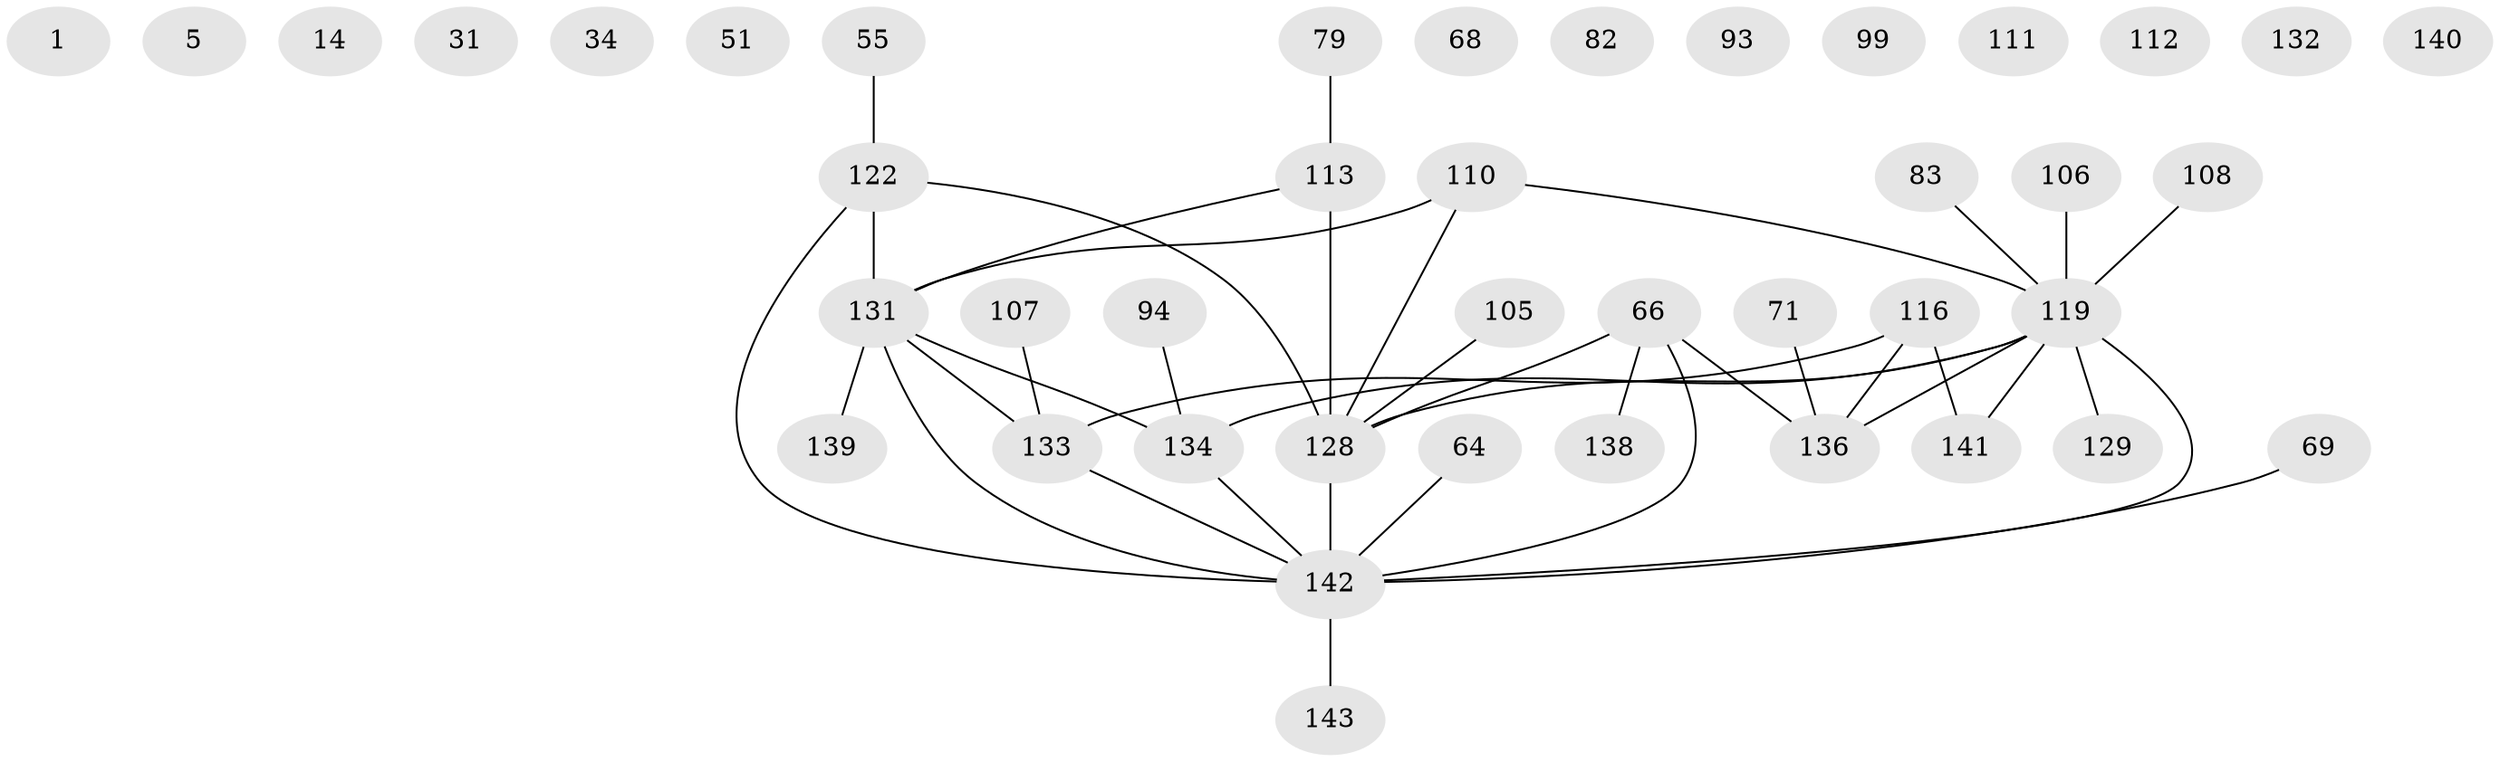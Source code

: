 // original degree distribution, {0: 0.09090909090909091, 2: 0.2937062937062937, 5: 0.06993006993006994, 1: 0.22377622377622378, 4: 0.13986013986013987, 3: 0.15384615384615385, 6: 0.027972027972027972}
// Generated by graph-tools (version 1.1) at 2025/42/03/04/25 21:42:18]
// undirected, 42 vertices, 40 edges
graph export_dot {
graph [start="1"]
  node [color=gray90,style=filled];
  1;
  5;
  14;
  31;
  34;
  51;
  55;
  64 [super="+4"];
  66 [super="+40"];
  68;
  69 [super="+37"];
  71;
  79;
  82;
  83 [super="+17"];
  93;
  94;
  99;
  105 [super="+89"];
  106 [super="+43"];
  107;
  108;
  110 [super="+101+78"];
  111;
  112;
  113 [super="+73"];
  116 [super="+23"];
  119 [super="+19+115"];
  122 [super="+7+47+75"];
  128 [super="+127+120+98"];
  129;
  131 [super="+130+25+8"];
  132 [super="+30"];
  133 [super="+61+84+109"];
  134 [super="+103+97"];
  136 [super="+54+46"];
  138;
  139 [super="+67"];
  140;
  141 [super="+135+118"];
  142 [super="+137+124+125"];
  143 [super="+126+123"];
  55 -- 122;
  64 -- 142;
  66 -- 142 [weight=5];
  66 -- 136 [weight=2];
  66 -- 138;
  66 -- 128;
  69 -- 142;
  71 -- 136;
  79 -- 113;
  83 -- 119;
  94 -- 134;
  105 -- 128;
  106 -- 119;
  107 -- 133;
  108 -- 119;
  110 -- 119 [weight=2];
  110 -- 128 [weight=2];
  110 -- 131;
  113 -- 131 [weight=2];
  113 -- 128 [weight=4];
  116 -- 136 [weight=2];
  116 -- 133 [weight=2];
  116 -- 141;
  119 -- 136;
  119 -- 134 [weight=3];
  119 -- 129;
  119 -- 128 [weight=2];
  119 -- 142 [weight=2];
  119 -- 141;
  122 -- 131 [weight=3];
  122 -- 128 [weight=2];
  122 -- 142 [weight=2];
  128 -- 142;
  131 -- 133;
  131 -- 134;
  131 -- 142 [weight=2];
  131 -- 139;
  133 -- 142 [weight=4];
  134 -- 142;
  142 -- 143 [weight=2];
}
